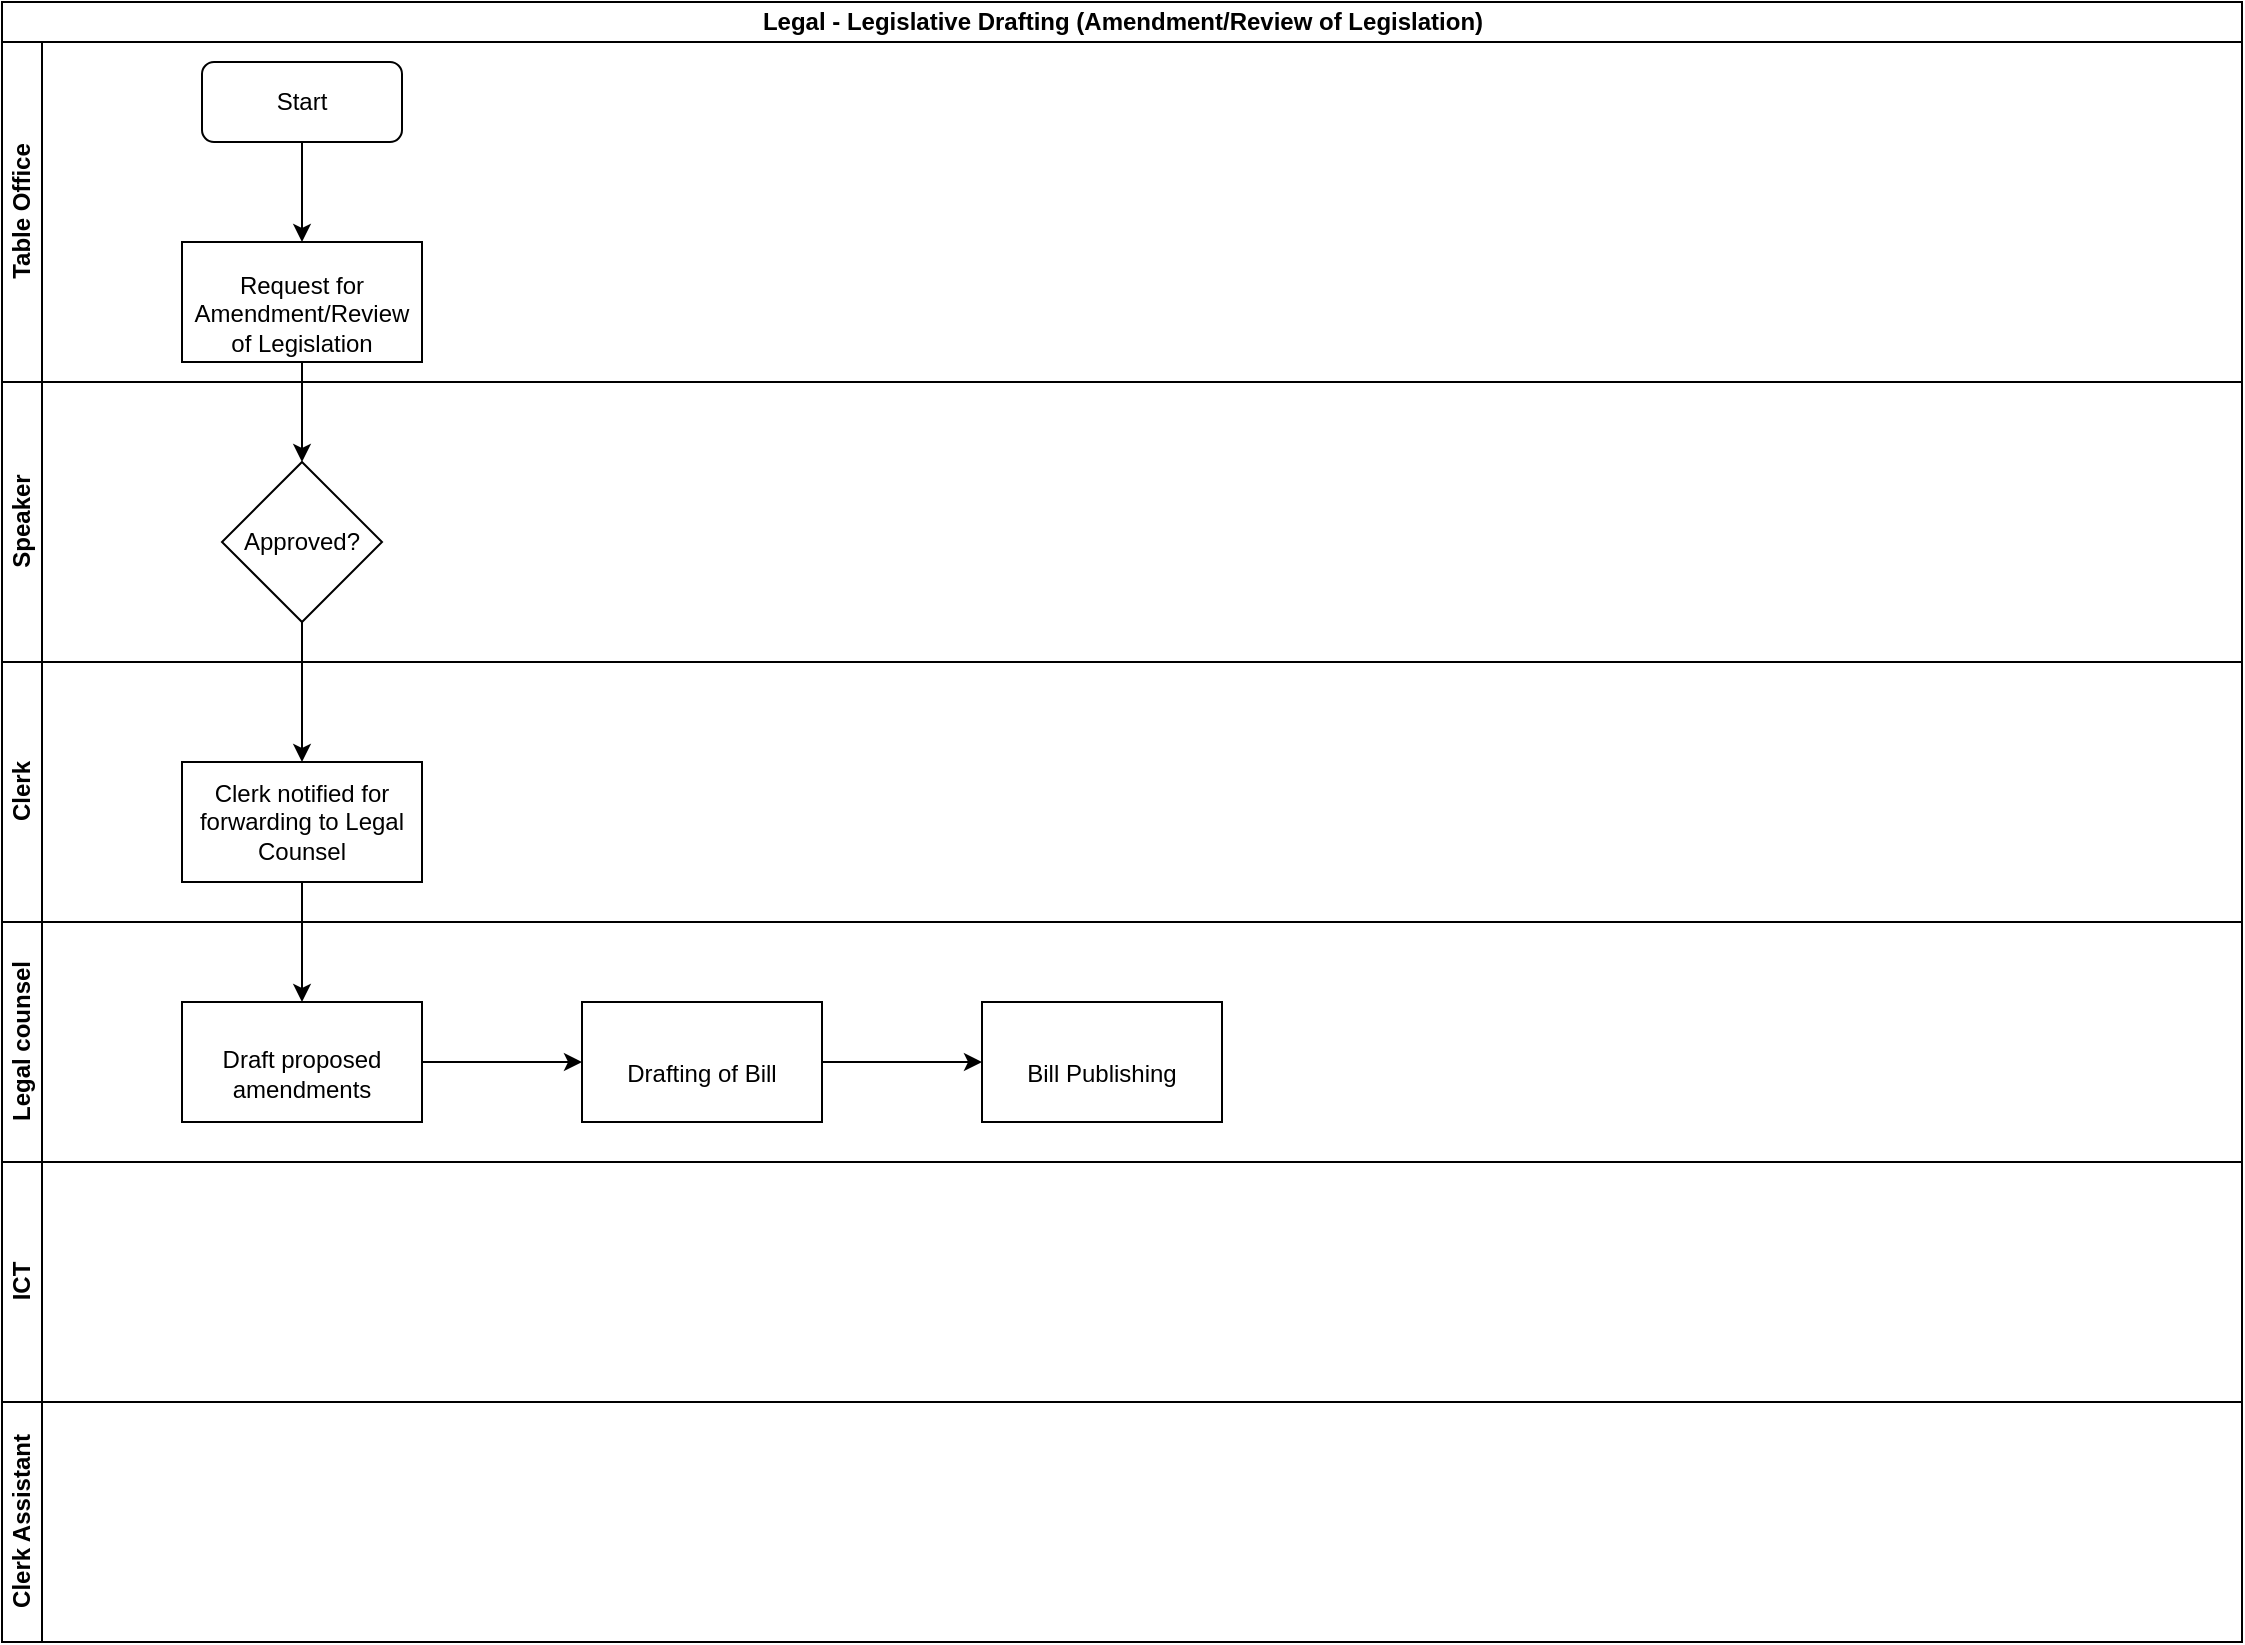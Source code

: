 <mxfile version="13.7.7" type="github">
  <diagram id="rBpneA7ACaGHGkdKhGfu" name="Page-1">
    <mxGraphModel dx="910" dy="487" grid="1" gridSize="10" guides="1" tooltips="1" connect="1" arrows="1" fold="1" page="1" pageScale="1" pageWidth="1169" pageHeight="827" math="0" shadow="0">
      <root>
        <mxCell id="0" />
        <mxCell id="1" parent="0" />
        <mxCell id="KdFxd-YrfLyibWVKEqrB-1" value="Legal - Legislative Drafting (Amendment/Review of Legislation)" style="swimlane;html=1;childLayout=stackLayout;resizeParent=1;resizeParentMax=0;horizontal=1;startSize=20;horizontalStack=0;" vertex="1" parent="1">
          <mxGeometry x="30" y="20" width="1120" height="820" as="geometry" />
        </mxCell>
        <mxCell id="KdFxd-YrfLyibWVKEqrB-2" value="Table Office" style="swimlane;html=1;startSize=20;horizontal=0;" vertex="1" parent="KdFxd-YrfLyibWVKEqrB-1">
          <mxGeometry y="20" width="1120" height="170" as="geometry" />
        </mxCell>
        <mxCell id="KdFxd-YrfLyibWVKEqrB-8" value="Start" style="rounded=1;whiteSpace=wrap;html=1;" vertex="1" parent="KdFxd-YrfLyibWVKEqrB-2">
          <mxGeometry x="100" y="10" width="100" height="40" as="geometry" />
        </mxCell>
        <mxCell id="KdFxd-YrfLyibWVKEqrB-9" value="&lt;p class=&quot;western&quot; style=&quot;margin-bottom: 0in&quot; lang=&quot;en-GB&quot;&gt;&lt;br/&gt;Request for Amendment/Review of Legislation&lt;/p&gt;&lt;br/&gt;" style="rounded=0;whiteSpace=wrap;html=1;" vertex="1" parent="KdFxd-YrfLyibWVKEqrB-2">
          <mxGeometry x="90" y="100" width="120" height="60" as="geometry" />
        </mxCell>
        <mxCell id="KdFxd-YrfLyibWVKEqrB-11" value="" style="edgeStyle=orthogonalEdgeStyle;rounded=0;orthogonalLoop=1;jettySize=auto;html=1;entryX=0.5;entryY=0;entryDx=0;entryDy=0;" edge="1" parent="KdFxd-YrfLyibWVKEqrB-2" source="KdFxd-YrfLyibWVKEqrB-8" target="KdFxd-YrfLyibWVKEqrB-9">
          <mxGeometry relative="1" as="geometry">
            <mxPoint x="150" y="120" as="targetPoint" />
          </mxGeometry>
        </mxCell>
        <mxCell id="KdFxd-YrfLyibWVKEqrB-3" value="Speaker" style="swimlane;html=1;startSize=20;horizontal=0;" vertex="1" parent="KdFxd-YrfLyibWVKEqrB-1">
          <mxGeometry y="190" width="1120" height="140" as="geometry" />
        </mxCell>
        <mxCell id="KdFxd-YrfLyibWVKEqrB-12" value="Approved?" style="rhombus;whiteSpace=wrap;html=1;rounded=0;" vertex="1" parent="KdFxd-YrfLyibWVKEqrB-3">
          <mxGeometry x="110" y="40" width="80" height="80" as="geometry" />
        </mxCell>
        <mxCell id="KdFxd-YrfLyibWVKEqrB-4" value="Clerk" style="swimlane;html=1;startSize=20;horizontal=0;" vertex="1" parent="KdFxd-YrfLyibWVKEqrB-1">
          <mxGeometry y="330" width="1120" height="130" as="geometry" />
        </mxCell>
        <mxCell id="KdFxd-YrfLyibWVKEqrB-14" value="Clerk notified for forwarding to Legal Counsel" style="whiteSpace=wrap;html=1;rounded=0;" vertex="1" parent="KdFxd-YrfLyibWVKEqrB-4">
          <mxGeometry x="90" y="50" width="120" height="60" as="geometry" />
        </mxCell>
        <mxCell id="KdFxd-YrfLyibWVKEqrB-5" value="Legal counsel" style="swimlane;html=1;startSize=20;horizontal=0;" vertex="1" parent="KdFxd-YrfLyibWVKEqrB-1">
          <mxGeometry y="460" width="1120" height="120" as="geometry" />
        </mxCell>
        <mxCell id="KdFxd-YrfLyibWVKEqrB-16" value="&lt;p class=&quot;western&quot; style=&quot;margin-bottom: 0in&quot; lang=&quot;en-GB&quot;&gt;&lt;br/&gt;Draft proposed amendments&lt;/p&gt;&lt;br/&gt;" style="whiteSpace=wrap;html=1;rounded=0;" vertex="1" parent="KdFxd-YrfLyibWVKEqrB-5">
          <mxGeometry x="90" y="40" width="120" height="60" as="geometry" />
        </mxCell>
        <mxCell id="KdFxd-YrfLyibWVKEqrB-6" value="ICT" style="swimlane;html=1;startSize=20;horizontal=0;" vertex="1" parent="KdFxd-YrfLyibWVKEqrB-1">
          <mxGeometry y="580" width="1120" height="120" as="geometry" />
        </mxCell>
        <mxCell id="KdFxd-YrfLyibWVKEqrB-7" value="Clerk Assistant" style="swimlane;html=1;startSize=20;horizontal=0;" vertex="1" parent="KdFxd-YrfLyibWVKEqrB-1">
          <mxGeometry y="700" width="1120" height="120" as="geometry" />
        </mxCell>
        <mxCell id="KdFxd-YrfLyibWVKEqrB-13" value="" style="edgeStyle=orthogonalEdgeStyle;rounded=0;orthogonalLoop=1;jettySize=auto;html=1;" edge="1" parent="KdFxd-YrfLyibWVKEqrB-1" source="KdFxd-YrfLyibWVKEqrB-9" target="KdFxd-YrfLyibWVKEqrB-12">
          <mxGeometry relative="1" as="geometry" />
        </mxCell>
        <mxCell id="KdFxd-YrfLyibWVKEqrB-15" value="" style="edgeStyle=orthogonalEdgeStyle;rounded=0;orthogonalLoop=1;jettySize=auto;html=1;" edge="1" parent="KdFxd-YrfLyibWVKEqrB-1" source="KdFxd-YrfLyibWVKEqrB-12" target="KdFxd-YrfLyibWVKEqrB-14">
          <mxGeometry relative="1" as="geometry" />
        </mxCell>
        <mxCell id="KdFxd-YrfLyibWVKEqrB-17" value="" style="edgeStyle=orthogonalEdgeStyle;rounded=0;orthogonalLoop=1;jettySize=auto;html=1;" edge="1" parent="KdFxd-YrfLyibWVKEqrB-1" source="KdFxd-YrfLyibWVKEqrB-14" target="KdFxd-YrfLyibWVKEqrB-16">
          <mxGeometry relative="1" as="geometry" />
        </mxCell>
        <mxCell id="KdFxd-YrfLyibWVKEqrB-21" value="" style="edgeStyle=orthogonalEdgeStyle;rounded=0;orthogonalLoop=1;jettySize=auto;html=1;" edge="1" parent="1" source="KdFxd-YrfLyibWVKEqrB-18" target="KdFxd-YrfLyibWVKEqrB-20">
          <mxGeometry relative="1" as="geometry" />
        </mxCell>
        <mxCell id="KdFxd-YrfLyibWVKEqrB-18" value="&lt;p class=&quot;western&quot; style=&quot;margin-bottom: 0in&quot; lang=&quot;en-GB&quot;&gt;&lt;br/&gt;Drafting of Bill&lt;/p&gt;&lt;br/&gt;" style="whiteSpace=wrap;html=1;rounded=0;" vertex="1" parent="1">
          <mxGeometry x="320" y="520" width="120" height="60" as="geometry" />
        </mxCell>
        <mxCell id="KdFxd-YrfLyibWVKEqrB-19" value="" style="edgeStyle=orthogonalEdgeStyle;rounded=0;orthogonalLoop=1;jettySize=auto;html=1;" edge="1" parent="1" source="KdFxd-YrfLyibWVKEqrB-16" target="KdFxd-YrfLyibWVKEqrB-18">
          <mxGeometry relative="1" as="geometry" />
        </mxCell>
        <mxCell id="KdFxd-YrfLyibWVKEqrB-20" value="&lt;p class=&quot;western&quot; style=&quot;margin-bottom: 0in&quot; lang=&quot;en-GB&quot;&gt;Bill Publishing&lt;/p&gt;" style="whiteSpace=wrap;html=1;rounded=0;" vertex="1" parent="1">
          <mxGeometry x="520" y="520" width="120" height="60" as="geometry" />
        </mxCell>
      </root>
    </mxGraphModel>
  </diagram>
</mxfile>
